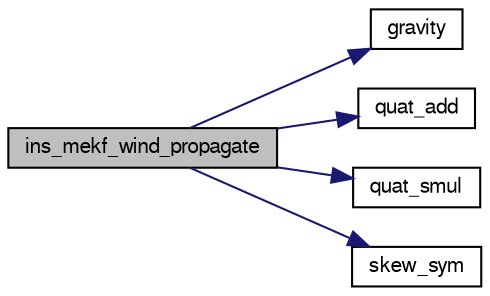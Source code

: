 digraph "ins_mekf_wind_propagate"
{
  edge [fontname="FreeSans",fontsize="10",labelfontname="FreeSans",labelfontsize="10"];
  node [fontname="FreeSans",fontsize="10",shape=record];
  rankdir="LR";
  Node1 [label="ins_mekf_wind_propagate",height=0.2,width=0.4,color="black", fillcolor="grey75", style="filled", fontcolor="black"];
  Node1 -> Node2 [color="midnightblue",fontsize="10",style="solid",fontname="FreeSans"];
  Node2 [label="gravity",height=0.2,width=0.4,color="black", fillcolor="white", style="filled",URL="$ins__mekf__wind_8cpp.html#a2bf4b5bc0789c828d12dc95c7ed7b98d"];
  Node1 -> Node3 [color="midnightblue",fontsize="10",style="solid",fontname="FreeSans"];
  Node3 [label="quat_add",height=0.2,width=0.4,color="black", fillcolor="white", style="filled",URL="$ins__mekf__wind_8cpp.html#a331f080db3c962d318b5ee9dada0267f"];
  Node1 -> Node4 [color="midnightblue",fontsize="10",style="solid",fontname="FreeSans"];
  Node4 [label="quat_smul",height=0.2,width=0.4,color="black", fillcolor="white", style="filled",URL="$ins__mekf__wind_8cpp.html#a677b4f5df090d5f92d2799b68d6fe637"];
  Node1 -> Node5 [color="midnightblue",fontsize="10",style="solid",fontname="FreeSans"];
  Node5 [label="skew_sym",height=0.2,width=0.4,color="black", fillcolor="white", style="filled",URL="$ins__mekf__wind_8cpp.html#a848fccd24d6e38f96365250dace72258",tooltip="build skew symetric matrix from vector m = [ 0, -v(2), v(1) ] [ v(2), 0, -v(0) ] [ -v(1)..."];
}
